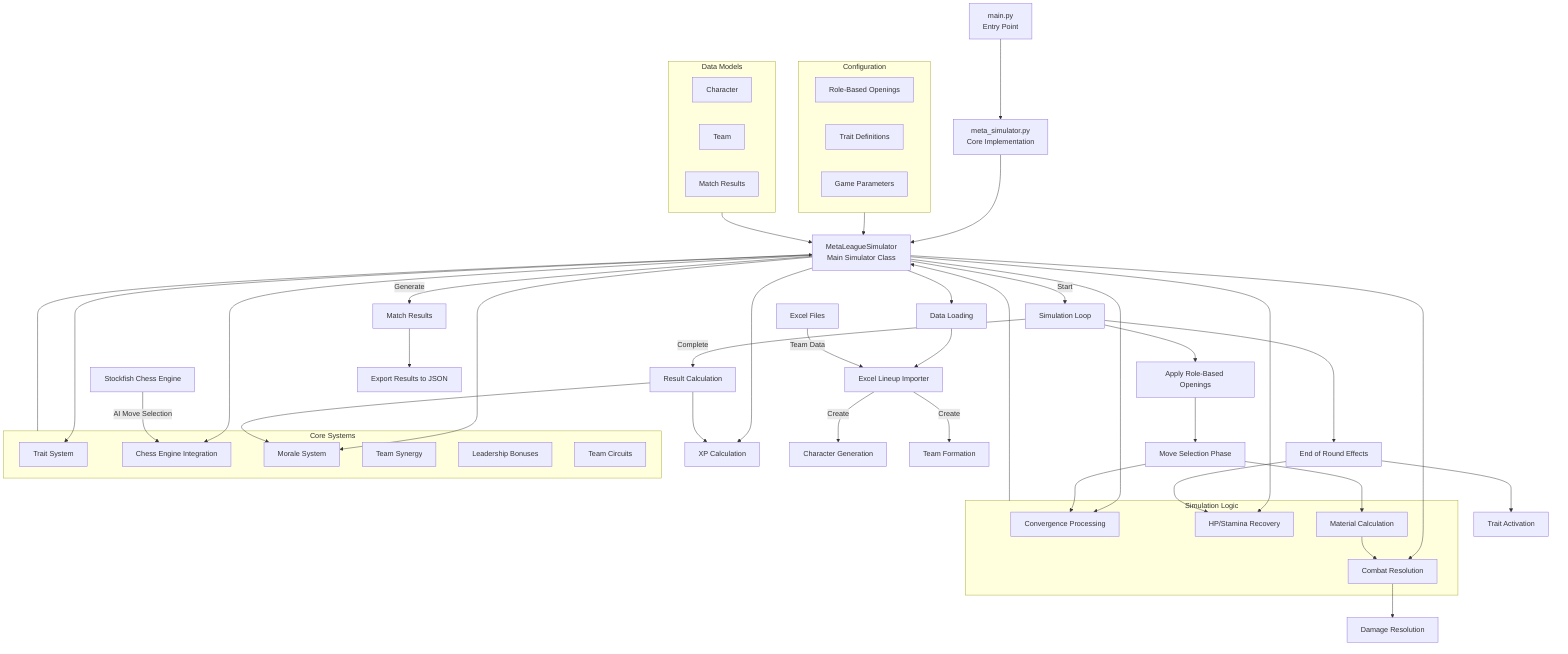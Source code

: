 flowchart TD
    %% Main entrypoints
    main[main.py\nEntry Point] --> meta_sim[meta_simulator.py\nCore Implementation]
    meta_sim --> MetaLeagueSimulator[MetaLeagueSimulator\nMain Simulator Class]
    
    %% Main Systems
    MetaLeagueSimulator --> Traits[Trait System]
    MetaLeagueSimulator --> ChessEngine[Chess Engine Integration]
    MetaLeagueSimulator --> Convergence[Convergence Processing]
    MetaLeagueSimulator --> Combat[Combat Resolution]
    MetaLeagueSimulator --> Morale[Morale System]
    MetaLeagueSimulator --> Recovery[HP/Stamina Recovery]
    MetaLeagueSimulator --> Experience[XP Calculation]
    MetaLeagueSimulator --> DataLoading[Data Loading]
    
    %% Data flows
    DataLoading --> Lineups[Excel Lineup Importer]
    Lineups -->|Create| Characters[Character Generation]
    Lineups -->|Create| Teams[Team Formation]
    
    %% Simulation loop
    MetaLeagueSimulator -->|Start| SimLoop[Simulation Loop]
    SimLoop --> Openings[Apply Role-Based Openings]
    Openings --> MovePhase[Move Selection Phase]
    MovePhase --> Convergence
    MovePhase --> MaterialChange[Material Calculation]
    MaterialChange --> Combat
    Combat --> DamageCalc[Damage Resolution]
    SimLoop --> EndRound[End of Round Effects]
    EndRound --> Recovery
    EndRound --> TraitActivation[Trait Activation]
    
    %% Results processing
    SimLoop -->|Complete| ResultCalc[Result Calculation]
    ResultCalc --> Experience
    ResultCalc --> Morale
    
    %% Modular structure
    subgraph ConfigFiles[Configuration]
        RoleOpenings[Role-Based Openings]
        TraitDefinitions[Trait Definitions]
        GameParameters[Game Parameters]
    end
    
    subgraph Models[Data Models]
        CharacterModel[Character]
        TeamModel[Team] 
        MatchModel[Match Results]
    end
    
    subgraph Systems[Core Systems]
        Traits
        ChessEngine
        Morale
        Synergy[Team Synergy]
        Leadership[Leadership Bonuses]
        CircuitSystem[Team Circuits]
    end
    
    subgraph Simulation[Simulation Logic]
        Combat
        Convergence
        MaterialChange
        Recovery
    end
    
    %% Relationships between module groups
    ConfigFiles --> MetaLeagueSimulator
    Models --> MetaLeagueSimulator
    Systems --> MetaLeagueSimulator
    Simulation --> MetaLeagueSimulator
    
    %% External tools
    Stockfish[Stockfish Chess Engine] -->|AI Move Selection| ChessEngine
    ExcelFiles[Excel Files] -->|Team Data| Lineups
    
    %% Outputs
    MetaLeagueSimulator -->|Generate| MatchResults[Match Results]
    MatchResults --> JSONExport[Export Results to JSON]